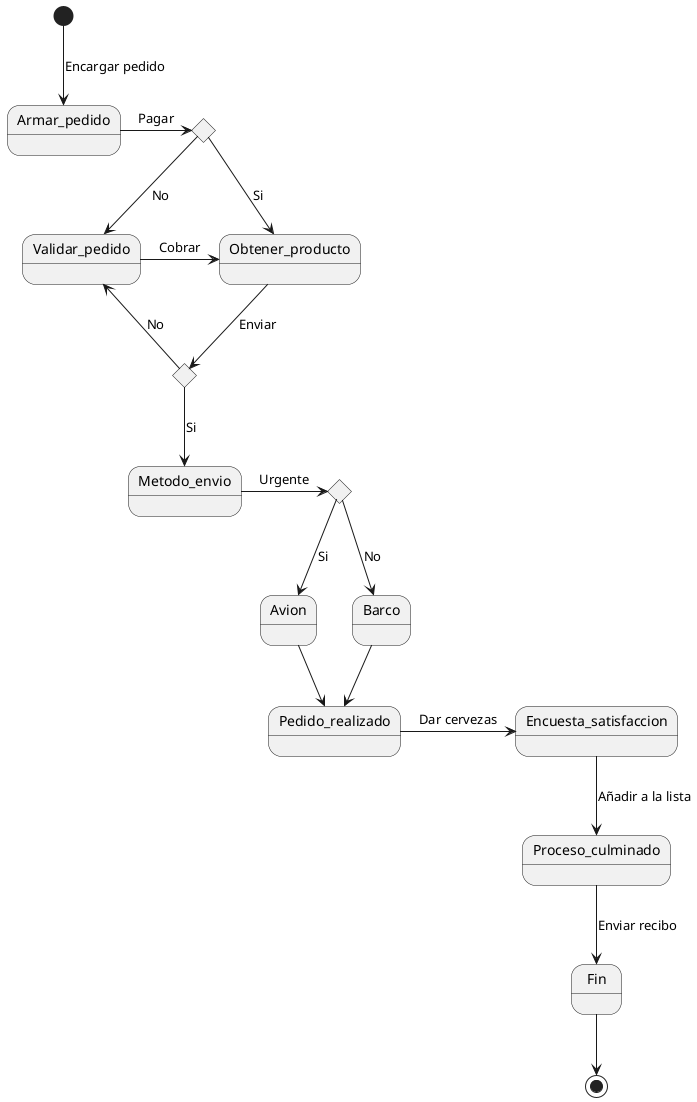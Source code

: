 @startuml Diagrama de Estado
state Armar_pedido
state Opcion1 <<choice>>
state Obtener_producto
state Validar_pedido
state Metodo_envio
state Opcion2 <<choice>>
state Avion
state Barco
state Opcion3 <<choice>>
state Pedido_realizado
state Encuesta_satisfaccion
state Proceso_culminado
state Fin

[*] --> Armar_pedido : Encargar pedido
Armar_pedido -> Opcion1 : Pagar
Opcion1--> Validar_pedido : No
Opcion1--> Obtener_producto : Si
Validar_pedido -> Obtener_producto: Cobrar
Obtener_producto -> Opcion2 : Enviar
Opcion2--> Validar_pedido : No
Opcion2 --> Metodo_envio: Si
Metodo_envio -> Opcion3 : Urgente
Opcion3-->Avion : Si
Opcion3-->Barco: No
Avion -d-> Pedido_realizado
Barco -d-> Pedido_realizado

Pedido_realizado-> Encuesta_satisfaccion: Dar cervezas
Encuesta_satisfaccion --> Proceso_culminado: Añadir a la lista
Proceso_culminado -d-> Fin: Enviar recibo
Fin--> [*]

@enduml